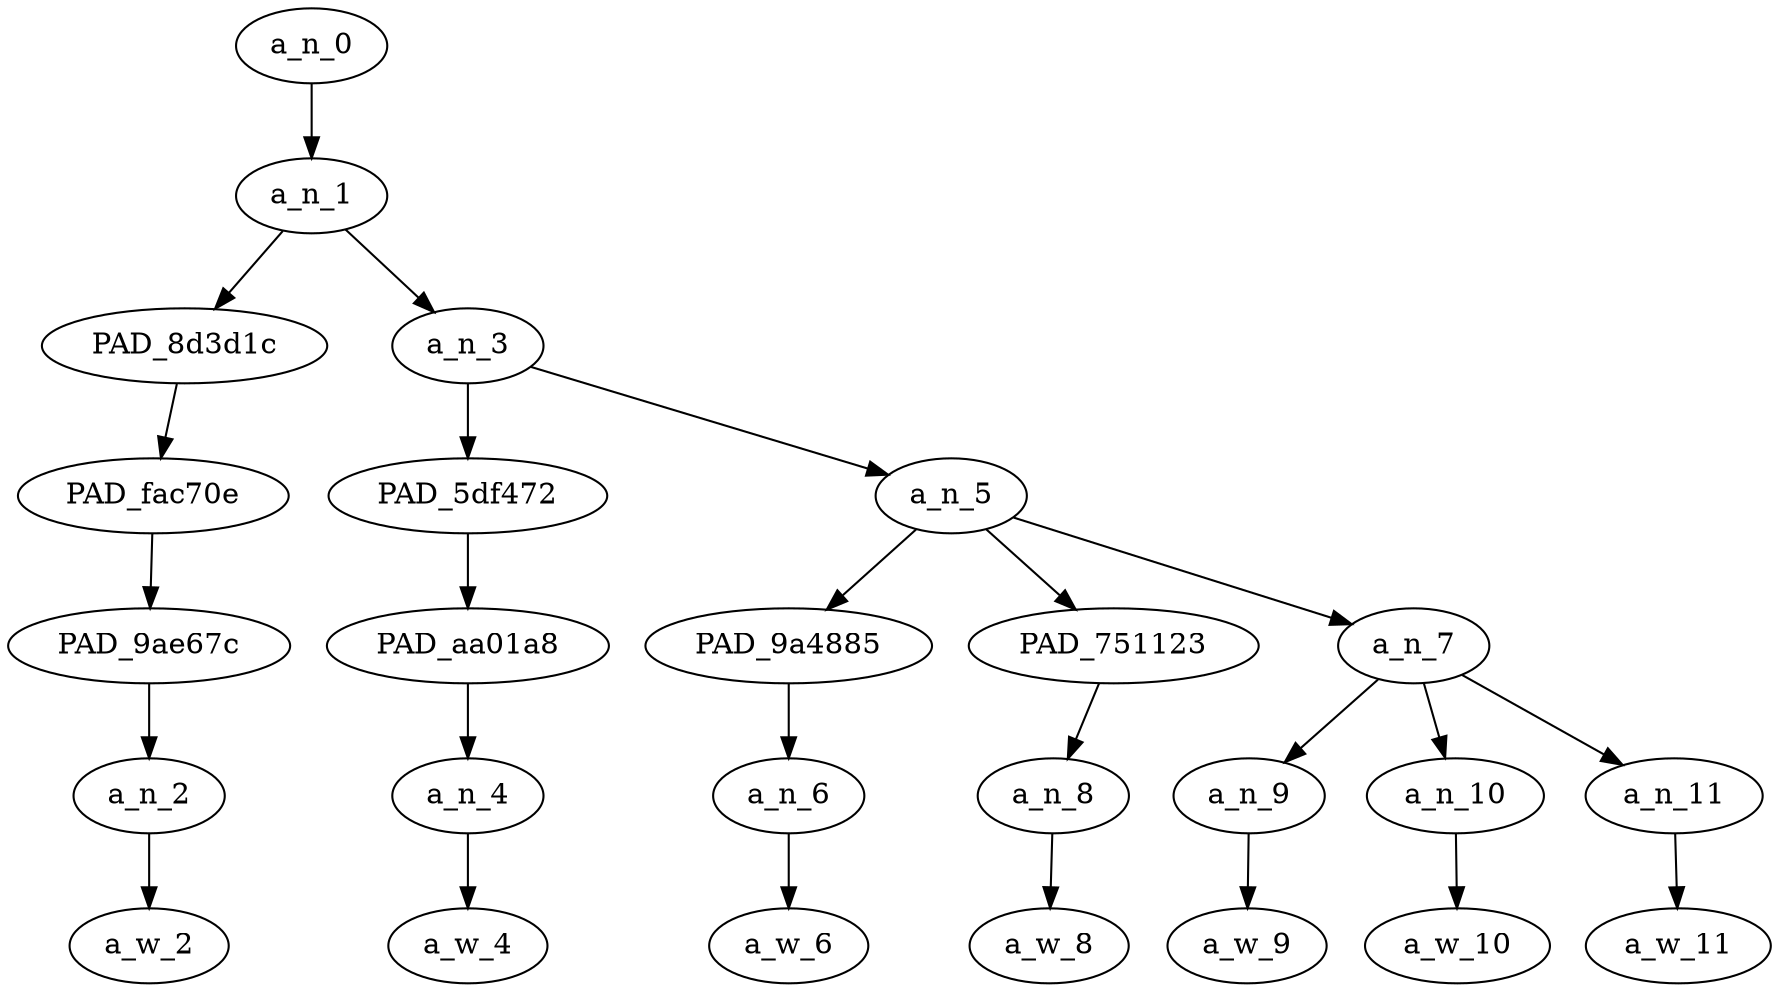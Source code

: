 strict digraph "" {
	a_n_0	[div_dir=1,
		index=0,
		level=6,
		pos="1.25,6!",
		text_span="[0, 1, 2, 3, 4, 5, 6]",
		value=1.00000004];
	a_n_1	[div_dir=1,
		index=0,
		level=5,
		pos="1.25,5!",
		text_span="[0, 1, 2, 3, 4, 5, 6]",
		value=0.99722796];
	a_n_0 -> a_n_1;
	PAD_8d3d1c	[div_dir=1,
		index=0,
		level=4,
		pos="0.0,4!",
		text_span="[0]",
		value=0.09916230];
	a_n_1 -> PAD_8d3d1c;
	a_n_3	[div_dir=1,
		index=1,
		level=4,
		pos="2.5,4!",
		text_span="[1, 2, 3, 4, 5, 6]",
		value=0.89529358];
	a_n_1 -> a_n_3;
	PAD_fac70e	[div_dir=1,
		index=0,
		level=3,
		pos="0.0,3!",
		text_span="[0]",
		value=0.09916230];
	PAD_8d3d1c -> PAD_fac70e;
	PAD_9ae67c	[div_dir=1,
		index=0,
		level=2,
		pos="0.0,2!",
		text_span="[0]",
		value=0.09916230];
	PAD_fac70e -> PAD_9ae67c;
	a_n_2	[div_dir=1,
		index=0,
		level=1,
		pos="0.0,1!",
		text_span="[0]",
		value=0.09916230];
	PAD_9ae67c -> a_n_2;
	a_w_2	[div_dir=0,
		index=0,
		level=0,
		pos="0,0!",
		text_span="[0]",
		value=let];
	a_n_2 -> a_w_2;
	PAD_5df472	[div_dir=1,
		index=1,
		level=3,
		pos="1.0,3!",
		text_span="[1]",
		value=0.11459024];
	a_n_3 -> PAD_5df472;
	a_n_5	[div_dir=1,
		index=2,
		level=3,
		pos="4.0,3!",
		text_span="[2, 3, 4, 5, 6]",
		value=0.77822143];
	a_n_3 -> a_n_5;
	PAD_aa01a8	[div_dir=1,
		index=1,
		level=2,
		pos="1.0,2!",
		text_span="[1]",
		value=0.11459024];
	PAD_5df472 -> PAD_aa01a8;
	a_n_4	[div_dir=1,
		index=1,
		level=1,
		pos="1.0,1!",
		text_span="[1]",
		value=0.11459024];
	PAD_aa01a8 -> a_n_4;
	a_w_4	[div_dir=0,
		index=1,
		level=0,
		pos="1,0!",
		text_span="[1]",
		value=us];
	a_n_4 -> a_w_4;
	PAD_9a4885	[div_dir=1,
		index=2,
		level=2,
		pos="2.0,2!",
		text_span="[2]",
		value=0.09487239];
	a_n_5 -> PAD_9a4885;
	PAD_751123	[div_dir=1,
		index=4,
		level=2,
		pos="6.0,2!",
		text_span="[6]",
		value=0.09262207];
	a_n_5 -> PAD_751123;
	a_n_7	[div_dir=1,
		index=3,
		level=2,
		pos="4.0,2!",
		text_span="[3, 4, 5]",
		value=0.58811955];
	a_n_5 -> a_n_7;
	a_n_6	[div_dir=1,
		index=2,
		level=1,
		pos="2.0,1!",
		text_span="[2]",
		value=0.09487239];
	PAD_9a4885 -> a_n_6;
	a_w_6	[div_dir=0,
		index=2,
		level=0,
		pos="2,0!",
		text_span="[2]",
		value=help];
	a_n_6 -> a_w_6;
	a_n_8	[div_dir=1,
		index=6,
		level=1,
		pos="6.0,1!",
		text_span="[6]",
		value=0.09262207];
	PAD_751123 -> a_n_8;
	a_w_8	[div_dir=0,
		index=6,
		level=0,
		pos="6,0!",
		text_span="[6]",
		value=pack];
	a_n_8 -> a_w_8;
	a_n_9	[div_dir=1,
		index=3,
		level=1,
		pos="3.0,1!",
		text_span="[3]",
		value=0.08948814];
	a_n_7 -> a_n_9;
	a_n_10	[div_dir=1,
		index=4,
		level=1,
		pos="4.0,1!",
		text_span="[4]",
		value=0.31990796];
	a_n_7 -> a_n_10;
	a_n_11	[div_dir=1,
		index=5,
		level=1,
		pos="5.0,1!",
		text_span="[5]",
		value=0.17632621];
	a_n_7 -> a_n_11;
	a_w_9	[div_dir=0,
		index=3,
		level=0,
		pos="3,0!",
		text_span="[3]",
		value=the];
	a_n_9 -> a_w_9;
	a_w_10	[div_dir=0,
		index=4,
		level=0,
		pos="4,0!",
		text_span="[4]",
		value=nigger];
	a_n_10 -> a_w_10;
	a_w_11	[div_dir=0,
		index=5,
		level=0,
		pos="5,0!",
		text_span="[5]",
		value=sows];
	a_n_11 -> a_w_11;
}
